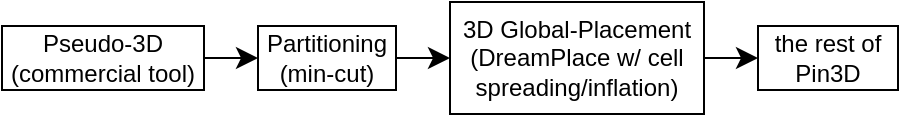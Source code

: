 <mxfile version="24.4.9" type="github" pages="2">
  <diagram name="Page-1" id="IflpP7OtRGh52iY6lZaR">
    <mxGraphModel dx="1301" dy="753" grid="0" gridSize="10" guides="1" tooltips="1" connect="1" arrows="1" fold="1" page="0" pageScale="1" pageWidth="850" pageHeight="1100" math="0" shadow="0">
      <root>
        <mxCell id="0" />
        <mxCell id="1" parent="0" />
        <mxCell id="sFc21by1tOA49Sk7nZPZ-5" style="edgeStyle=none;curved=1;rounded=0;orthogonalLoop=1;jettySize=auto;html=1;exitX=1;exitY=0.5;exitDx=0;exitDy=0;entryX=0;entryY=0.5;entryDx=0;entryDy=0;fontSize=12;startSize=8;endSize=8;" parent="1" source="sFc21by1tOA49Sk7nZPZ-1" target="sFc21by1tOA49Sk7nZPZ-2" edge="1">
          <mxGeometry relative="1" as="geometry" />
        </mxCell>
        <mxCell id="sFc21by1tOA49Sk7nZPZ-1" value="Pseudo-3D (commercial tool)" style="rounded=0;whiteSpace=wrap;html=1;" parent="1" vertex="1">
          <mxGeometry x="-156" y="41" width="101" height="32" as="geometry" />
        </mxCell>
        <mxCell id="sFc21by1tOA49Sk7nZPZ-6" style="edgeStyle=none;curved=1;rounded=0;orthogonalLoop=1;jettySize=auto;html=1;exitX=1;exitY=0.5;exitDx=0;exitDy=0;entryX=0;entryY=0.5;entryDx=0;entryDy=0;fontSize=12;startSize=8;endSize=8;" parent="1" source="sFc21by1tOA49Sk7nZPZ-2" target="sFc21by1tOA49Sk7nZPZ-3" edge="1">
          <mxGeometry relative="1" as="geometry" />
        </mxCell>
        <mxCell id="sFc21by1tOA49Sk7nZPZ-2" value="Partitioning&lt;div&gt;(min-cut)&lt;/div&gt;" style="rounded=0;whiteSpace=wrap;html=1;" parent="1" vertex="1">
          <mxGeometry x="-28" y="41" width="69" height="32" as="geometry" />
        </mxCell>
        <mxCell id="sFc21by1tOA49Sk7nZPZ-7" style="edgeStyle=none;curved=1;rounded=0;orthogonalLoop=1;jettySize=auto;html=1;exitX=1;exitY=0.5;exitDx=0;exitDy=0;entryX=0;entryY=0.5;entryDx=0;entryDy=0;fontSize=12;startSize=8;endSize=8;" parent="1" source="sFc21by1tOA49Sk7nZPZ-3" target="sFc21by1tOA49Sk7nZPZ-4" edge="1">
          <mxGeometry relative="1" as="geometry" />
        </mxCell>
        <mxCell id="sFc21by1tOA49Sk7nZPZ-3" value="3D Global-Placement&lt;br&gt;&lt;div&gt;(DreamPlace w/ cell spreading/inflation)&lt;/div&gt;" style="rounded=0;whiteSpace=wrap;html=1;" parent="1" vertex="1">
          <mxGeometry x="68" y="29" width="127" height="56" as="geometry" />
        </mxCell>
        <mxCell id="sFc21by1tOA49Sk7nZPZ-4" value="the rest of Pin3D" style="rounded=0;whiteSpace=wrap;html=1;" parent="1" vertex="1">
          <mxGeometry x="222" y="41" width="70" height="32" as="geometry" />
        </mxCell>
      </root>
    </mxGraphModel>
  </diagram>
  <diagram id="CEQiZnkujigyJ5igHl_l" name="Page-2">
    <mxGraphModel dx="2324" dy="1215" grid="1" gridSize="10" guides="1" tooltips="1" connect="1" arrows="1" fold="1" page="1" pageScale="1" pageWidth="850" pageHeight="1100" math="0" shadow="0">
      <root>
        <mxCell id="0" />
        <mxCell id="1" parent="0" />
        <mxCell id="EK0pmRGBNuWckJsg1ShV-1" style="edgeStyle=none;curved=1;rounded=0;orthogonalLoop=1;jettySize=auto;html=1;exitX=1;exitY=0.5;exitDx=0;exitDy=0;entryX=0;entryY=0.5;entryDx=0;entryDy=0;fontSize=12;startSize=8;endSize=8;" edge="1" parent="1" source="EK0pmRGBNuWckJsg1ShV-2" target="EK0pmRGBNuWckJsg1ShV-4">
          <mxGeometry relative="1" as="geometry" />
        </mxCell>
        <mxCell id="EK0pmRGBNuWckJsg1ShV-2" value="Pseudo-2D" style="rounded=0;whiteSpace=wrap;html=1;" vertex="1" parent="1">
          <mxGeometry x="-640" y="80" width="101" height="32" as="geometry" />
        </mxCell>
        <mxCell id="EK0pmRGBNuWckJsg1ShV-3" style="edgeStyle=none;curved=1;rounded=0;orthogonalLoop=1;jettySize=auto;html=1;exitX=1;exitY=0.5;exitDx=0;exitDy=0;entryX=0;entryY=0.5;entryDx=0;entryDy=0;fontSize=12;startSize=8;endSize=8;" edge="1" parent="1" source="EK0pmRGBNuWckJsg1ShV-4" target="DaAd2lQxqHmPVsoMqY16-1">
          <mxGeometry relative="1" as="geometry">
            <mxPoint x="-416" y="99" as="targetPoint" />
          </mxGeometry>
        </mxCell>
        <mxCell id="EK0pmRGBNuWckJsg1ShV-4" value="Partitioning&lt;div&gt;(min-cut)&lt;/div&gt;" style="rounded=0;whiteSpace=wrap;html=1;" vertex="1" parent="1">
          <mxGeometry x="-512" y="80" width="69" height="32" as="geometry" />
        </mxCell>
        <mxCell id="EK0pmRGBNuWckJsg1ShV-5" style="edgeStyle=none;curved=1;rounded=0;orthogonalLoop=1;jettySize=auto;html=1;exitX=1;exitY=0.5;exitDx=0;exitDy=0;entryX=0;entryY=0.5;entryDx=0;entryDy=0;fontSize=12;startSize=8;endSize=8;" edge="1" parent="1" source="DaAd2lQxqHmPVsoMqY16-1" target="EK0pmRGBNuWckJsg1ShV-7">
          <mxGeometry relative="1" as="geometry">
            <mxPoint x="-289" y="99" as="sourcePoint" />
            <Array as="points">
              <mxPoint x="-274" y="96" />
            </Array>
          </mxGeometry>
        </mxCell>
        <mxCell id="EK0pmRGBNuWckJsg1ShV-7" value="the rest of Pin3D" style="rounded=0;whiteSpace=wrap;html=1;" vertex="1" parent="1">
          <mxGeometry x="-262" y="80" width="70" height="32" as="geometry" />
        </mxCell>
        <mxCell id="DaAd2lQxqHmPVsoMqY16-1" value="3D global-Placement" style="rounded=0;whiteSpace=wrap;html=1;" vertex="1" parent="1">
          <mxGeometry x="-404" y="80" width="101" height="32" as="geometry" />
        </mxCell>
      </root>
    </mxGraphModel>
  </diagram>
</mxfile>
